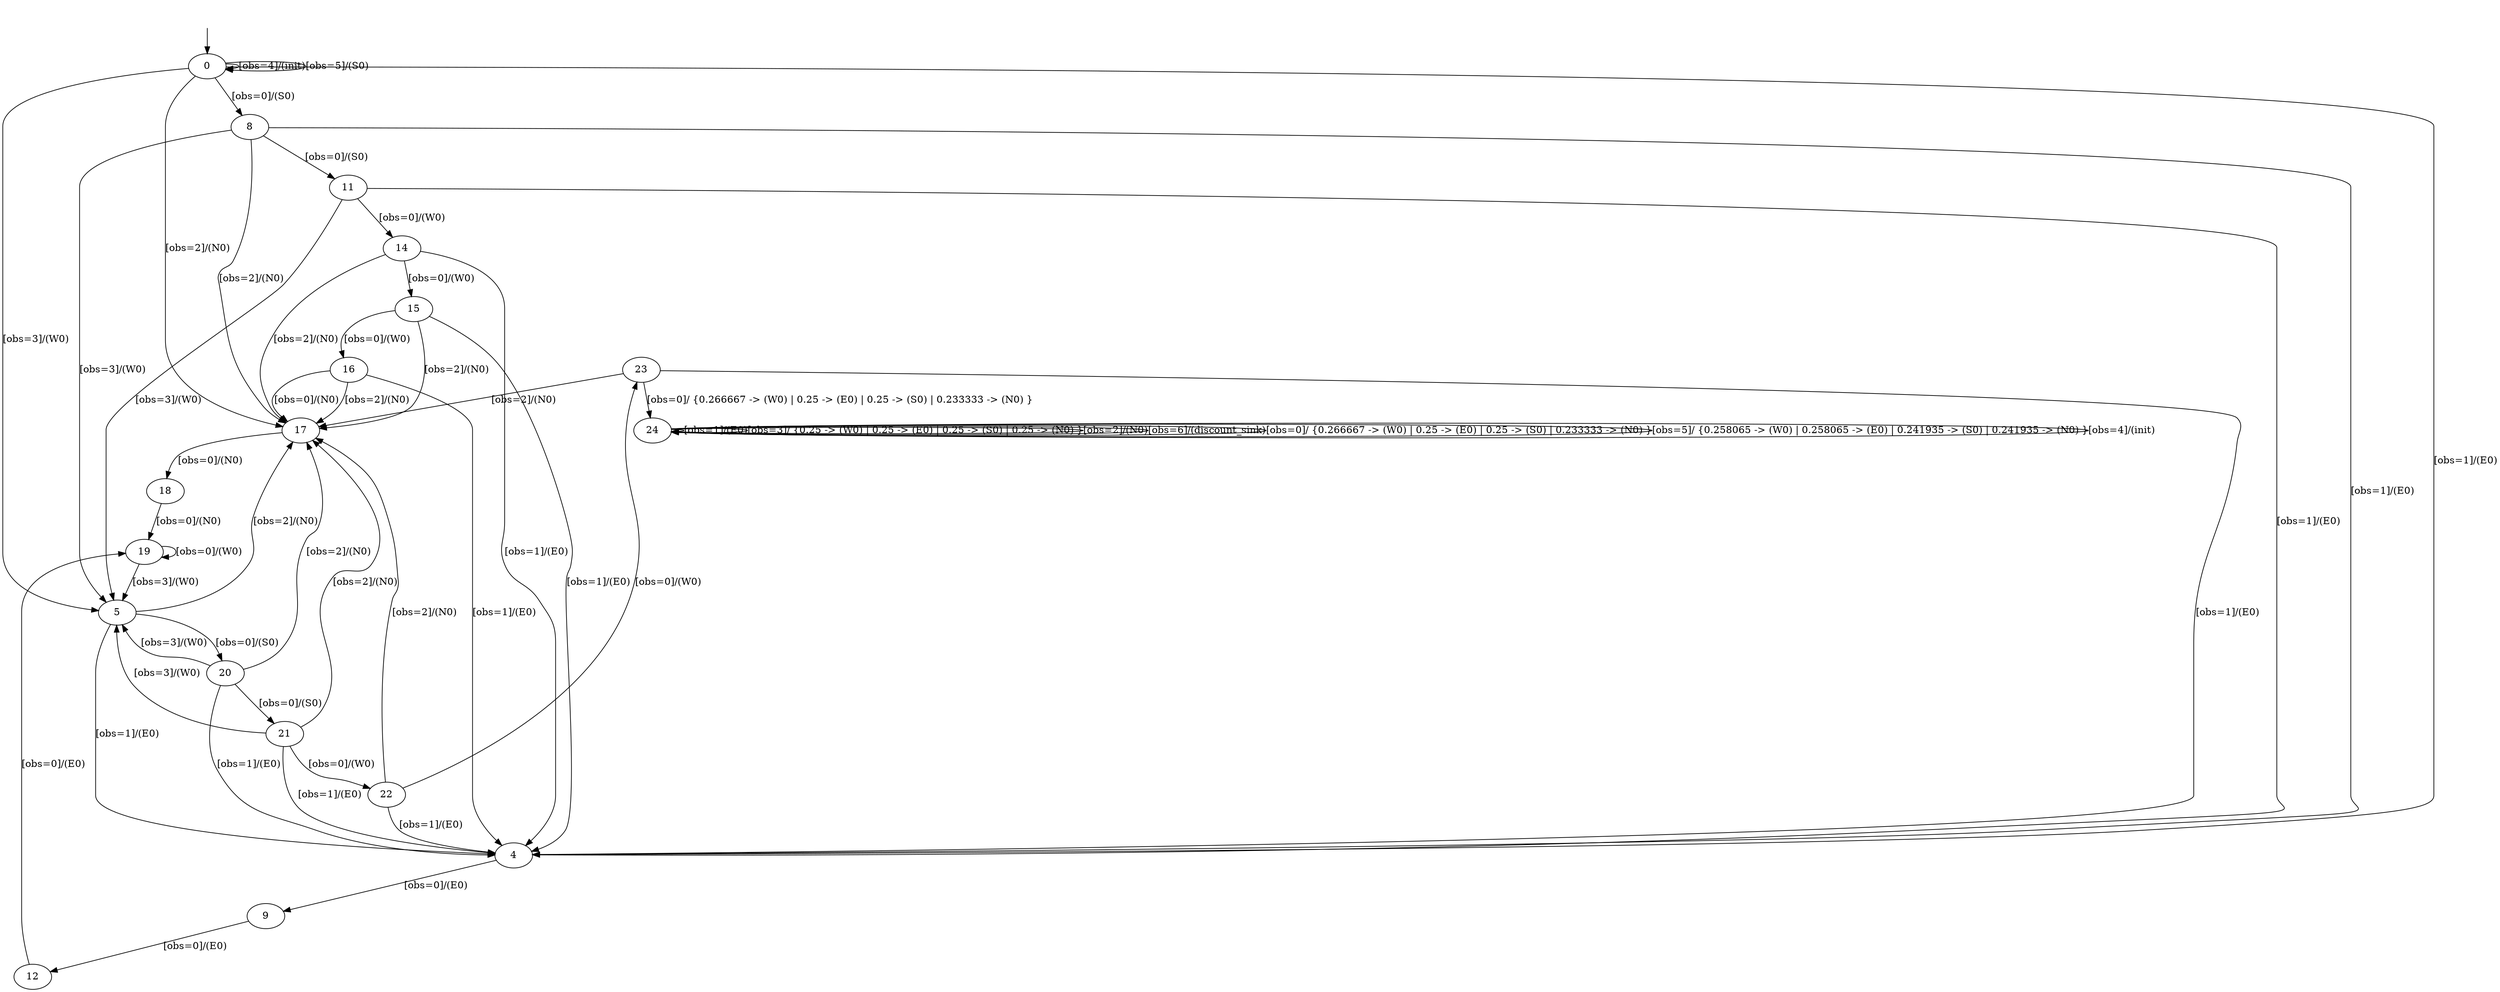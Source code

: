 digraph {
24;
23;
22;
21;
20;
19;
18;
17;
16;
15;
14;
0;
4;
5;
8;
9;
11;
12;
__init [label="", style=invis, width=0];
__init -> 0;
24 -> 24 [label="[obs=1]/(E0)"];
24 -> 24 [label="[obs=3]/ {0.25 -> (W0) | 0.25 -> (E0) | 0.25 -> (S0) | 0.25 -> (N0) }"];
24 -> 24 [label="[obs=2]/(N0)"];
24 -> 24 [label="[obs=6]/(discount_sink)"];
24 -> 24 [label="[obs=0]/ {0.266667 -> (W0) | 0.25 -> (E0) | 0.25 -> (S0) | 0.233333 -> (N0) }"];
24 -> 24 [label="[obs=5]/ {0.258065 -> (W0) | 0.258065 -> (E0) | 0.241935 -> (S0) | 0.241935 -> (N0) }"];
24 -> 24 [label="[obs=4]/(init)"];
23 -> 4 [label="[obs=1]/(E0)"];
23 -> 17 [label="[obs=2]/(N0)"];
23 -> 24 [label="[obs=0]/ {0.266667 -> (W0) | 0.25 -> (E0) | 0.25 -> (S0) | 0.233333 -> (N0) }"];
22 -> 4 [label="[obs=1]/(E0)"];
22 -> 23 [label="[obs=0]/(W0)"];
22 -> 17 [label="[obs=2]/(N0)"];
21 -> 4 [label="[obs=1]/(E0)"];
21 -> 5 [label="[obs=3]/(W0)"];
21 -> 22 [label="[obs=0]/(W0)"];
21 -> 17 [label="[obs=2]/(N0)"];
20 -> 4 [label="[obs=1]/(E0)"];
20 -> 5 [label="[obs=3]/(W0)"];
20 -> 21 [label="[obs=0]/(S0)"];
20 -> 17 [label="[obs=2]/(N0)"];
19 -> 5 [label="[obs=3]/(W0)"];
19 -> 19 [label="[obs=0]/(W0)"];
18 -> 19 [label="[obs=0]/(N0)"];
17 -> 18 [label="[obs=0]/(N0)"];
16 -> 4 [label="[obs=1]/(E0)"];
16 -> 17 [label="[obs=0]/(N0)"];
16 -> 17 [label="[obs=2]/(N0)"];
15 -> 4 [label="[obs=1]/(E0)"];
15 -> 16 [label="[obs=0]/(W0)"];
15 -> 17 [label="[obs=2]/(N0)"];
14 -> 4 [label="[obs=1]/(E0)"];
14 -> 15 [label="[obs=0]/(W0)"];
14 -> 17 [label="[obs=2]/(N0)"];
0 -> 0 [label="[obs=4]/(init)"];
0 -> 4 [label="[obs=1]/(E0)"];
0 -> 5 [label="[obs=3]/(W0)"];
0 -> 8 [label="[obs=0]/(S0)"];
0 -> 0 [label="[obs=5]/(S0)"];
0 -> 17 [label="[obs=2]/(N0)"];
4 -> 9 [label="[obs=0]/(E0)"];
5 -> 4 [label="[obs=1]/(E0)"];
5 -> 20 [label="[obs=0]/(S0)"];
5 -> 17 [label="[obs=2]/(N0)"];
8 -> 4 [label="[obs=1]/(E0)"];
8 -> 5 [label="[obs=3]/(W0)"];
8 -> 11 [label="[obs=0]/(S0)"];
8 -> 17 [label="[obs=2]/(N0)"];
9 -> 12 [label="[obs=0]/(E0)"];
11 -> 4 [label="[obs=1]/(E0)"];
11 -> 5 [label="[obs=3]/(W0)"];
11 -> 14 [label="[obs=0]/(W0)"];
12 -> 19 [label="[obs=0]/(E0)"];
}